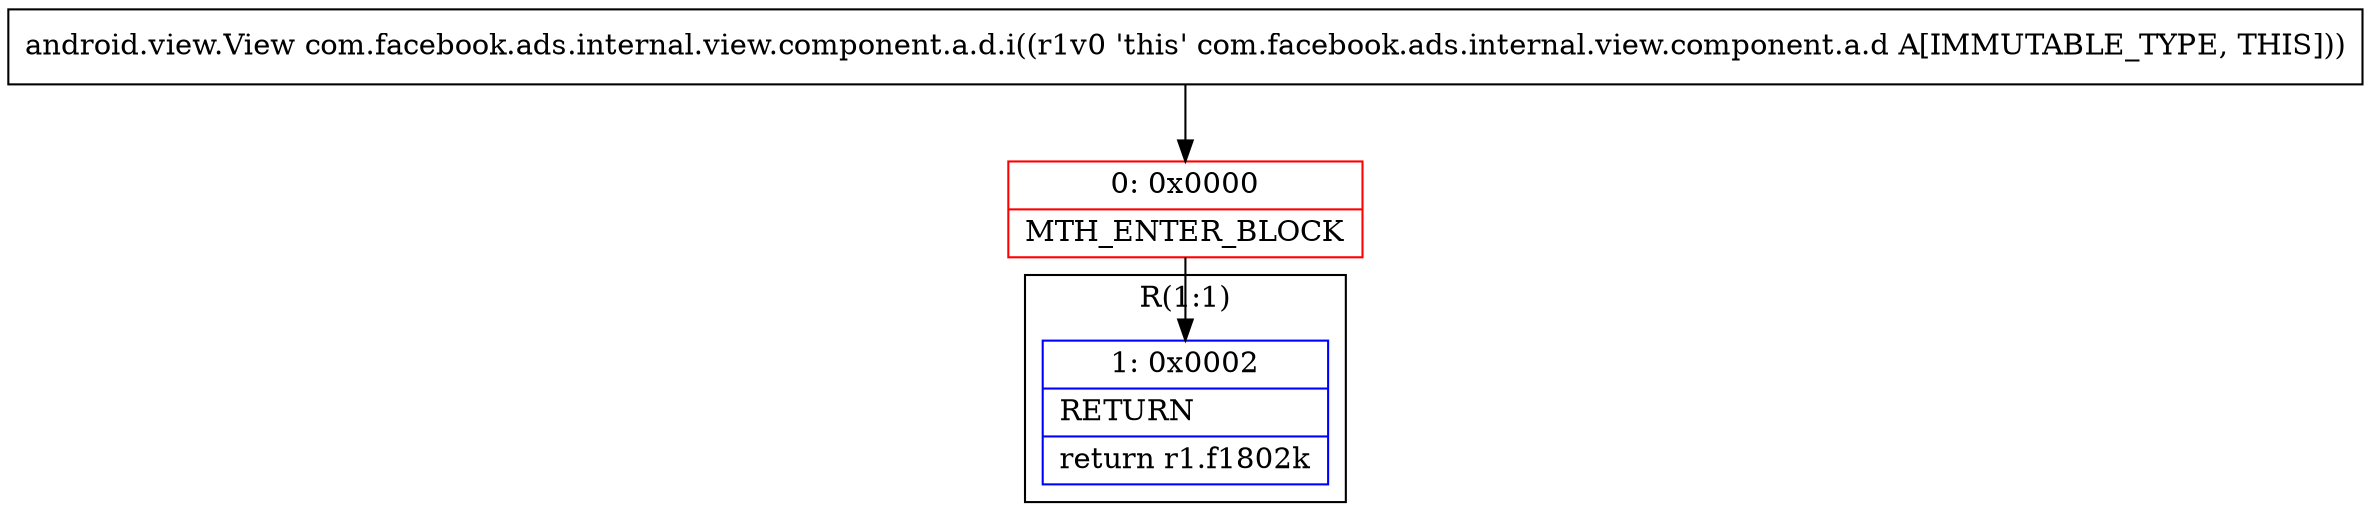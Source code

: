digraph "CFG forcom.facebook.ads.internal.view.component.a.d.i()Landroid\/view\/View;" {
subgraph cluster_Region_2115607648 {
label = "R(1:1)";
node [shape=record,color=blue];
Node_1 [shape=record,label="{1\:\ 0x0002|RETURN\l|return r1.f1802k\l}"];
}
Node_0 [shape=record,color=red,label="{0\:\ 0x0000|MTH_ENTER_BLOCK\l}"];
MethodNode[shape=record,label="{android.view.View com.facebook.ads.internal.view.component.a.d.i((r1v0 'this' com.facebook.ads.internal.view.component.a.d A[IMMUTABLE_TYPE, THIS])) }"];
MethodNode -> Node_0;
Node_0 -> Node_1;
}

